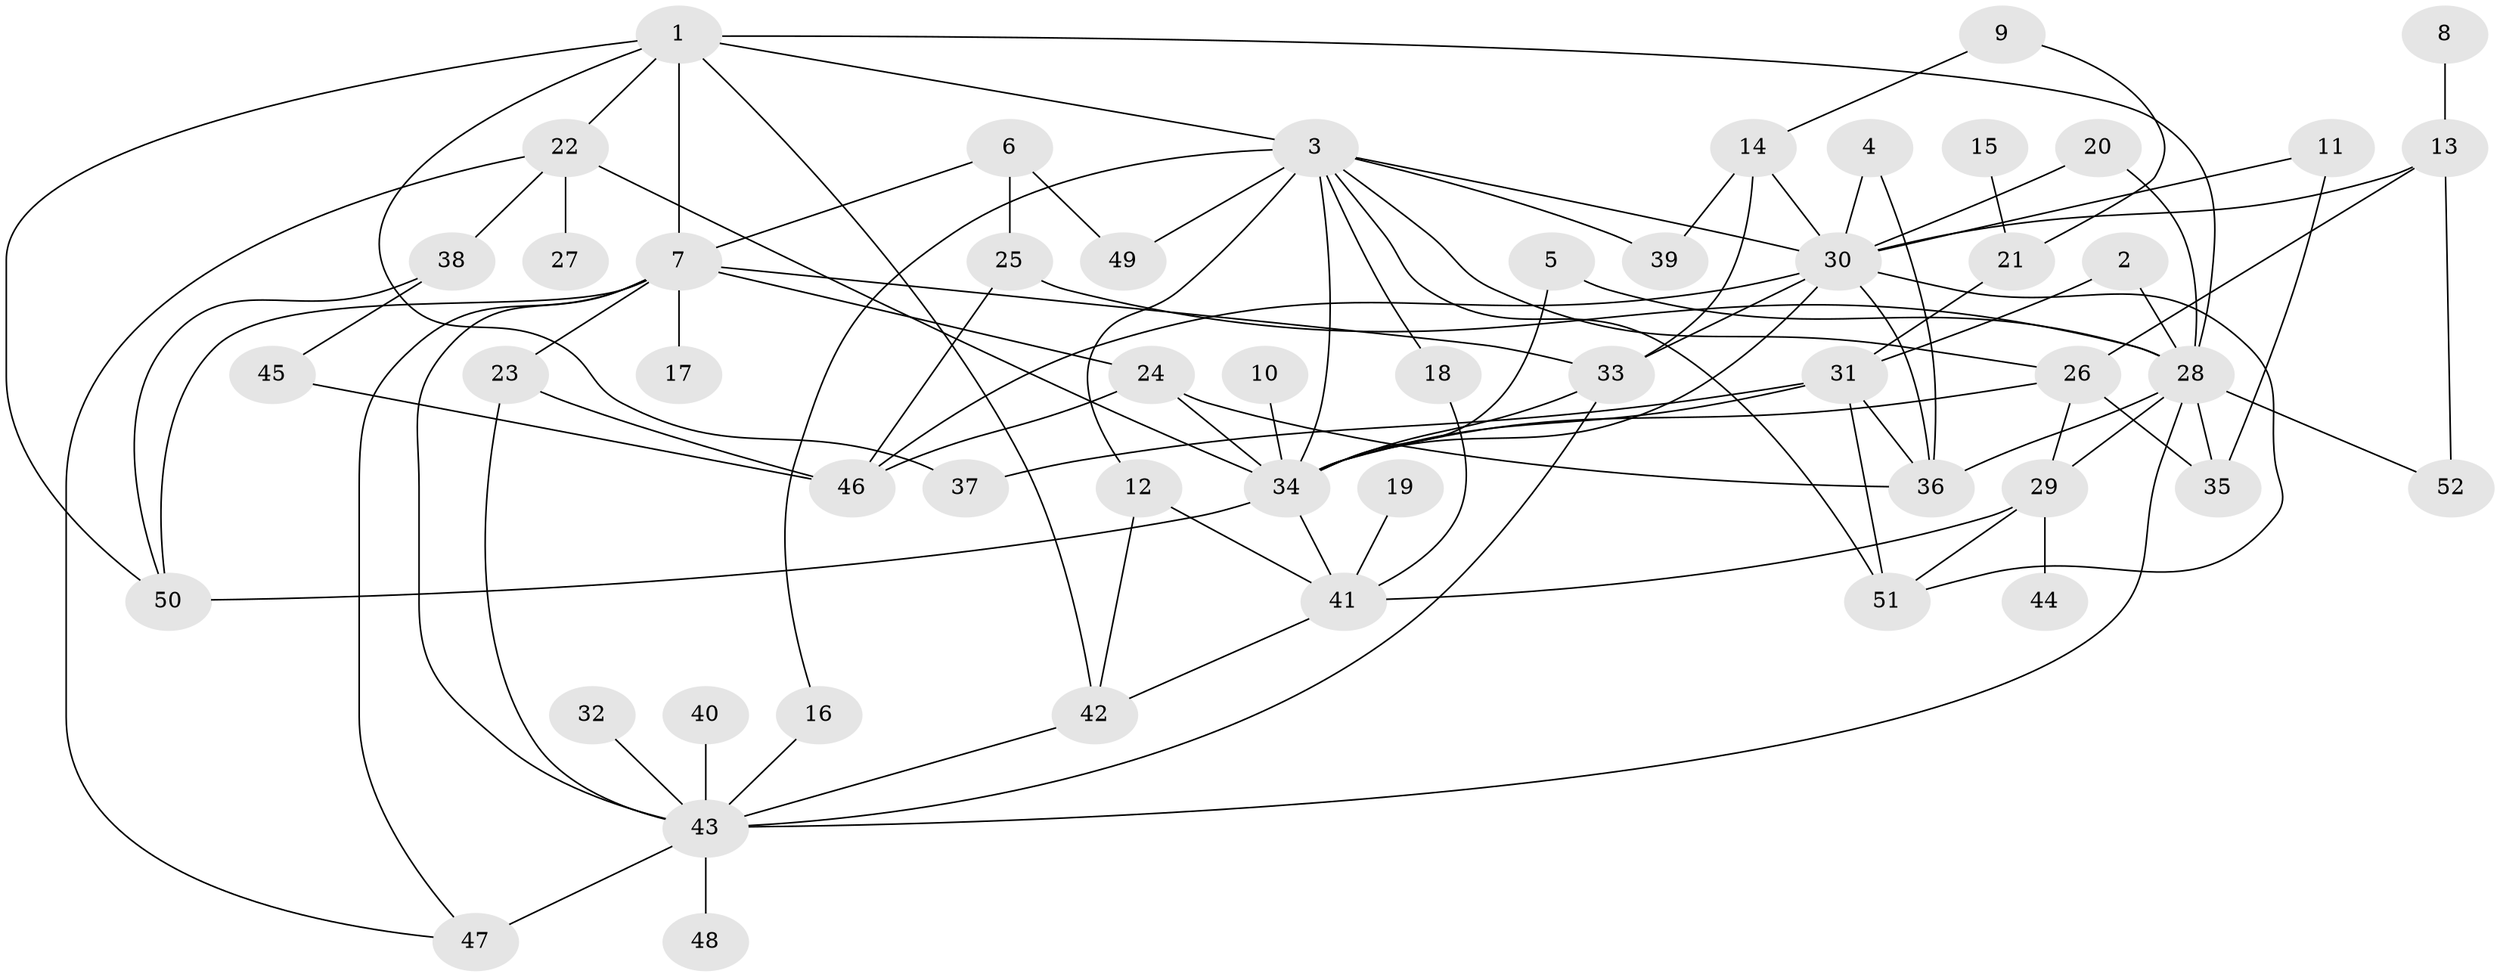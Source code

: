 // original degree distribution, {10: 0.009615384615384616, 7: 0.009615384615384616, 9: 0.009615384615384616, 8: 0.028846153846153848, 3: 0.21153846153846154, 2: 0.27884615384615385, 4: 0.20192307692307693, 5: 0.028846153846153848, 6: 0.019230769230769232, 1: 0.20192307692307693}
// Generated by graph-tools (version 1.1) at 2025/49/03/09/25 03:49:18]
// undirected, 52 vertices, 97 edges
graph export_dot {
graph [start="1"]
  node [color=gray90,style=filled];
  1;
  2;
  3;
  4;
  5;
  6;
  7;
  8;
  9;
  10;
  11;
  12;
  13;
  14;
  15;
  16;
  17;
  18;
  19;
  20;
  21;
  22;
  23;
  24;
  25;
  26;
  27;
  28;
  29;
  30;
  31;
  32;
  33;
  34;
  35;
  36;
  37;
  38;
  39;
  40;
  41;
  42;
  43;
  44;
  45;
  46;
  47;
  48;
  49;
  50;
  51;
  52;
  1 -- 3 [weight=1.0];
  1 -- 7 [weight=1.0];
  1 -- 22 [weight=1.0];
  1 -- 28 [weight=1.0];
  1 -- 37 [weight=1.0];
  1 -- 42 [weight=1.0];
  1 -- 50 [weight=1.0];
  2 -- 28 [weight=1.0];
  2 -- 31 [weight=1.0];
  3 -- 12 [weight=1.0];
  3 -- 16 [weight=1.0];
  3 -- 18 [weight=1.0];
  3 -- 26 [weight=1.0];
  3 -- 30 [weight=1.0];
  3 -- 34 [weight=1.0];
  3 -- 39 [weight=1.0];
  3 -- 49 [weight=1.0];
  3 -- 51 [weight=1.0];
  4 -- 30 [weight=1.0];
  4 -- 36 [weight=1.0];
  5 -- 28 [weight=1.0];
  5 -- 34 [weight=1.0];
  6 -- 7 [weight=1.0];
  6 -- 25 [weight=1.0];
  6 -- 49 [weight=1.0];
  7 -- 17 [weight=1.0];
  7 -- 23 [weight=1.0];
  7 -- 24 [weight=1.0];
  7 -- 33 [weight=1.0];
  7 -- 43 [weight=1.0];
  7 -- 47 [weight=1.0];
  7 -- 50 [weight=1.0];
  8 -- 13 [weight=1.0];
  9 -- 14 [weight=1.0];
  9 -- 21 [weight=1.0];
  10 -- 34 [weight=1.0];
  11 -- 30 [weight=1.0];
  11 -- 35 [weight=1.0];
  12 -- 41 [weight=1.0];
  12 -- 42 [weight=1.0];
  13 -- 26 [weight=1.0];
  13 -- 30 [weight=1.0];
  13 -- 52 [weight=1.0];
  14 -- 30 [weight=1.0];
  14 -- 33 [weight=1.0];
  14 -- 39 [weight=1.0];
  15 -- 21 [weight=1.0];
  16 -- 43 [weight=1.0];
  18 -- 41 [weight=1.0];
  19 -- 41 [weight=1.0];
  20 -- 28 [weight=1.0];
  20 -- 30 [weight=1.0];
  21 -- 31 [weight=1.0];
  22 -- 27 [weight=1.0];
  22 -- 34 [weight=1.0];
  22 -- 38 [weight=1.0];
  22 -- 47 [weight=1.0];
  23 -- 43 [weight=1.0];
  23 -- 46 [weight=1.0];
  24 -- 34 [weight=1.0];
  24 -- 36 [weight=1.0];
  24 -- 46 [weight=1.0];
  25 -- 28 [weight=1.0];
  25 -- 46 [weight=1.0];
  26 -- 29 [weight=1.0];
  26 -- 34 [weight=1.0];
  26 -- 35 [weight=1.0];
  28 -- 29 [weight=1.0];
  28 -- 35 [weight=1.0];
  28 -- 36 [weight=1.0];
  28 -- 43 [weight=2.0];
  28 -- 52 [weight=1.0];
  29 -- 41 [weight=1.0];
  29 -- 44 [weight=1.0];
  29 -- 51 [weight=1.0];
  30 -- 33 [weight=1.0];
  30 -- 34 [weight=1.0];
  30 -- 36 [weight=2.0];
  30 -- 46 [weight=1.0];
  30 -- 51 [weight=1.0];
  31 -- 34 [weight=1.0];
  31 -- 36 [weight=1.0];
  31 -- 37 [weight=1.0];
  31 -- 51 [weight=1.0];
  32 -- 43 [weight=1.0];
  33 -- 34 [weight=1.0];
  33 -- 43 [weight=1.0];
  34 -- 41 [weight=1.0];
  34 -- 50 [weight=1.0];
  38 -- 45 [weight=1.0];
  38 -- 50 [weight=1.0];
  40 -- 43 [weight=1.0];
  41 -- 42 [weight=1.0];
  42 -- 43 [weight=1.0];
  43 -- 47 [weight=2.0];
  43 -- 48 [weight=1.0];
  45 -- 46 [weight=1.0];
}
